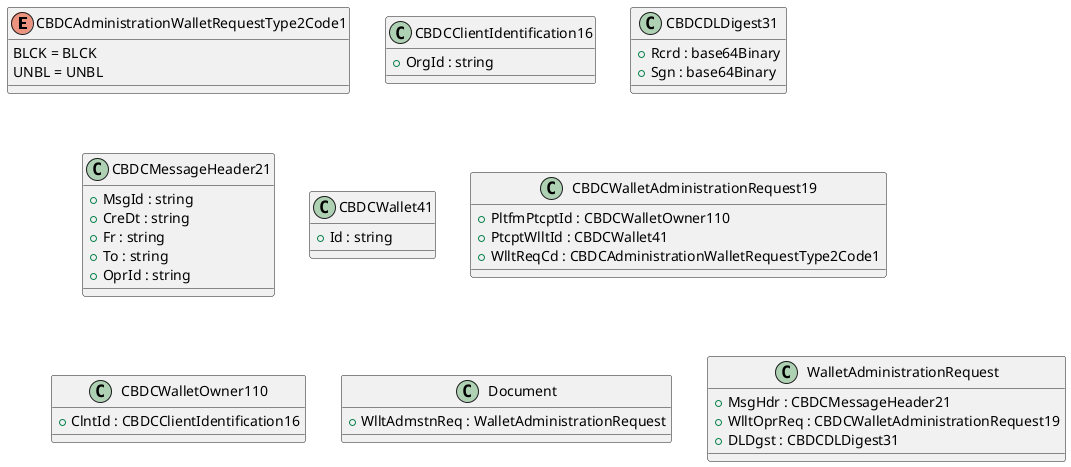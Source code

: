 @startuml

enum CBDCAdministrationWalletRequestType2Code1 {
    BLCK = BLCK
    UNBL = UNBL
}
class CBDCClientIdentification16 {
    +OrgId : string
}
class CBDCDLDigest31 {
    +Rcrd : base64Binary
    +Sgn : base64Binary
}
class CBDCMessageHeader21 {
    +MsgId : string
    +CreDt : string
    +Fr : string
    +To : string
    +OprId : string
}
class CBDCWallet41 {
    +Id : string
}
class CBDCWalletAdministrationRequest19 {
    +PltfmPtcptId : CBDCWalletOwner110
    +PtcptWlltId : CBDCWallet41
    +WlltReqCd : CBDCAdministrationWalletRequestType2Code1
}
class CBDCWalletOwner110 {
    +ClntId : CBDCClientIdentification16
}
class Document {
    +WlltAdmstnReq : WalletAdministrationRequest
}
class WalletAdministrationRequest {
    +MsgHdr : CBDCMessageHeader21
    +WlltOprReq : CBDCWalletAdministrationRequest19
    +DLDgst : CBDCDLDigest31
}

@enduml
